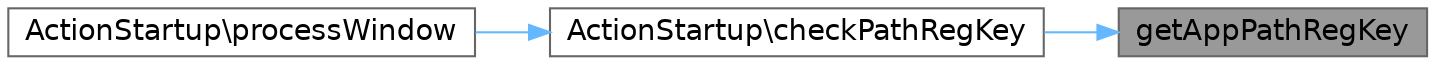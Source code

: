digraph "getAppPathRegKey"
{
 // LATEX_PDF_SIZE
  bgcolor="transparent";
  edge [fontname=Helvetica,fontsize=14,labelfontname=Helvetica,labelfontsize=14];
  node [fontname=Helvetica,fontsize=14,shape=box,height=0.2,width=0.4];
  rankdir="RL";
  Node1 [id="Node000001",label="getAppPathRegKey",height=0.2,width=0.4,color="gray40", fillcolor="grey60", style="filled", fontcolor="black",tooltip=" "];
  Node1 -> Node2 [id="edge1_Node000001_Node000002",dir="back",color="steelblue1",style="solid",tooltip=" "];
  Node2 [id="Node000002",label="ActionStartup\\checkPathRegKey",height=0.2,width=0.4,color="grey40", fillcolor="white", style="filled",URL="$d1/db8/classActionStartup.html#a3a004ab37e55fbe73b225db202d1c34c",tooltip=" "];
  Node2 -> Node3 [id="edge2_Node000002_Node000003",dir="back",color="steelblue1",style="solid",tooltip=" "];
  Node3 [id="Node000003",label="ActionStartup\\processWindow",height=0.2,width=0.4,color="grey40", fillcolor="white", style="filled",URL="$d1/db8/classActionStartup.html#adba450ef82fe3ce72172fb9ab22588cb",tooltip=" "];
}
